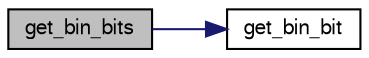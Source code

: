 digraph "get_bin_bits"
{
  bgcolor="transparent";
  edge [fontname="FreeSans",fontsize="10",labelfontname="FreeSans",labelfontsize="10"];
  node [fontname="FreeSans",fontsize="10",shape=record];
  rankdir="LR";
  Node1 [label="get_bin_bits",height=0.2,width=0.4,color="black", fillcolor="grey75", style="filled" fontcolor="black"];
  Node1 -> Node2 [color="midnightblue",fontsize="10",style="solid",fontname="FreeSans"];
  Node2 [label="get_bin_bit",height=0.2,width=0.4,color="black",URL="$d8/d78/CodaInputManager_8cc.html#a139982a90f3148f2bb4caf569be8f21b"];
}
